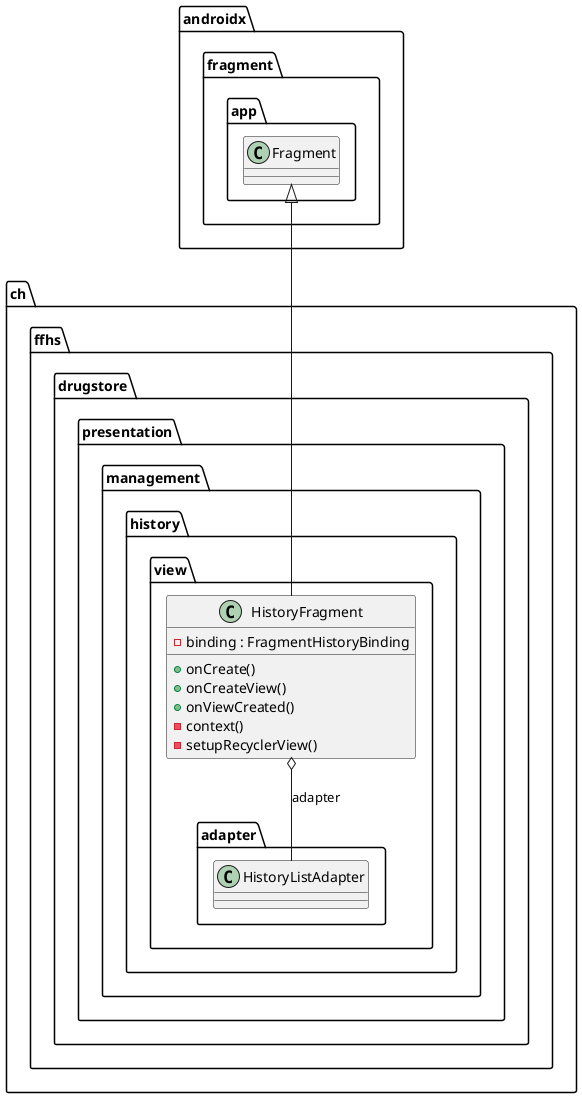 @startuml

  namespace ch.ffhs.drugstore {
    namespace presentation {
      namespace management {
        namespace history.view {
          class ch.ffhs.drugstore.presentation.management.history.view.HistoryFragment {
              - binding : FragmentHistoryBinding
              + onCreate()
              + onCreateView()
              + onViewCreated()
              - context()
              - setupRecyclerView()
          }
        }
      }
    }
  }
  

  ch.ffhs.drugstore.presentation.management.history.view.HistoryFragment -up-|> androidx.fragment.app.Fragment
  ch.ffhs.drugstore.presentation.management.history.view.HistoryFragment o-- ch.ffhs.drugstore.presentation.management.history.view.adapter.HistoryListAdapter : adapter


@enduml
